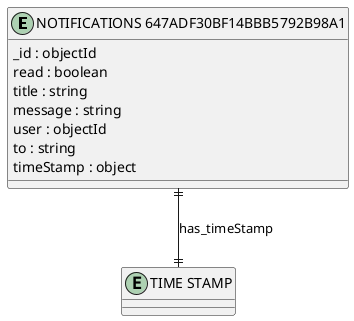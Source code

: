 @startuml NOTIFICATIONS_647ADF30BF14BBB5792B98A1_Diagram

entity "NOTIFICATIONS 647ADF30BF14BBB5792B98A1" as NOTIFICATIONS_647ADF30BF14BBB5792B98A1 {
  _id : objectId
  read : boolean
  title : string
  message : string
  user : objectId
  to : string
  timeStamp : object
}

entity "TIME STAMP" as TIME_STAMP {
}

' // Relationships
NOTIFICATIONS_647ADF30BF14BBB5792B98A1 ||--|| TIME_STAMP : has_timeStamp
@enduml